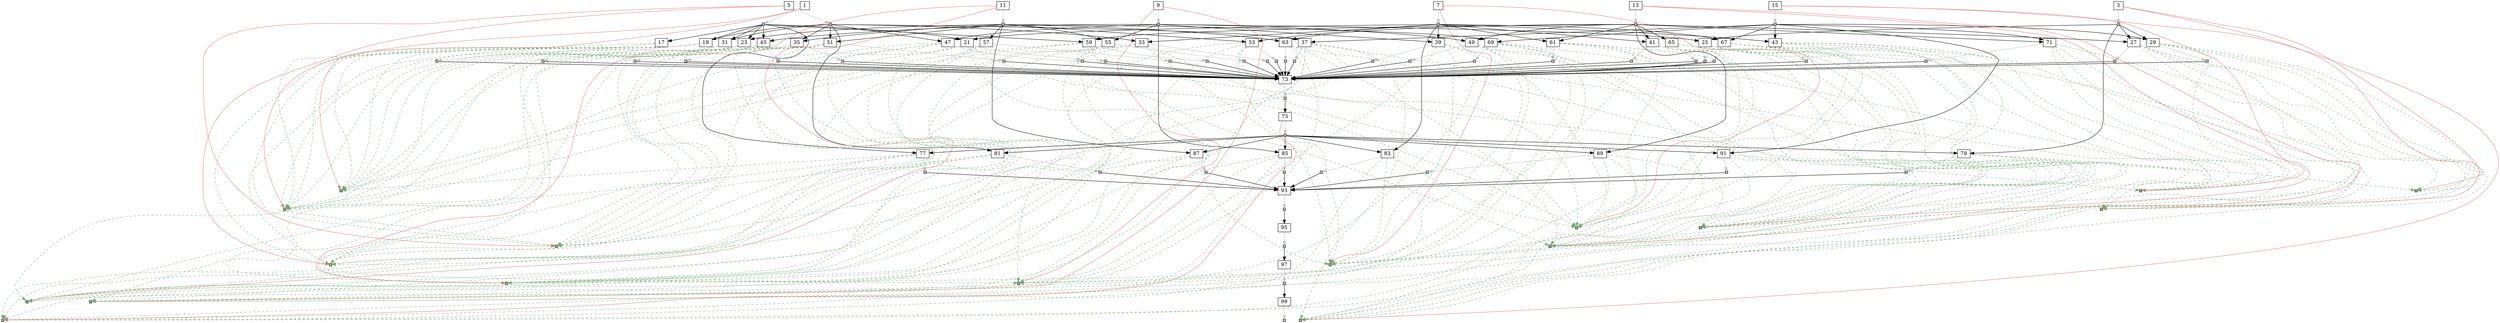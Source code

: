 strict digraph  {
	node [label="\N"];
	1	 [height=0,
		shape=rect,
		size=13.42,
		width=0];
	2	 [fillcolor=gray,
		height=0.1,
		label="",
		shape=rect,
		size=0,
		style=filled,
		width=0.1];
	1 -> 2	 [color=gray,
		size=12543002.0];
	101	 [fillcolor="#88bb88",
		height=0.1,
		label="",
		shape=rect,
		size=0,
		style=filled,
		width=0.1];
	1 -> 101	 [color="#dd7777",
		size=2199511.0,
		weight=0];
	102	 [fillcolor="#88bb88",
		height=0.1,
		label="",
		shape=rect,
		size=0,
		style=filled,
		width=0.1];
	1 -> 102	 [color="#dd7777",
		size=2199511.0,
		weight=0];
	17	 [height=0,
		shape=rect,
		size=10.59,
		width=0];
	2 -> 17	 [size=0];
	19	 [height=0,
		shape=rect,
		size=10.58,
		width=0];
	2 -> 19	 [size=0];
	21	 [height=0,
		shape=rect,
		size=10.55,
		width=0];
	2 -> 21	 [size=0];
	23	 [height=0,
		shape=rect,
		size=10.71,
		width=0];
	2 -> 23	 [size=0];
	31	 [height=0,
		shape=rect,
		size=10.46,
		width=0];
	2 -> 31	 [size=0];
	45	 [height=0,
		shape=rect,
		size=10.68,
		width=0];
	2 -> 45	 [size=0];
	59	 [height=0,
		shape=rect,
		size=10.68,
		width=0];
	2 -> 59	 [size=0];
	77	 [height=0,
		shape=rect,
		size=10.68,
		width=0];
	2 -> 77	 [size=0];
	3	 [height=0,
		shape=rect,
		size=13.31,
		width=0];
	4	 [fillcolor=gray,
		height=0.1,
		label="",
		shape=rect,
		size=0,
		style=filled,
		width=0.1];
	3 -> 4	 [color=gray,
		size=12576084.0];
	103	 [fillcolor="#88bb88",
		height=0.1,
		label="",
		shape=rect,
		size=0,
		style=filled,
		width=0.1];
	3 -> 103	 [color="#dd7777",
		size=2199511.0,
		weight=0];
	104	 [fillcolor="#88bb88",
		height=0.1,
		label="",
		shape=rect,
		size=0,
		style=filled,
		width=0.1];
	3 -> 104	 [color="#dd7777",
		size=2199511.0,
		weight=0];
	25	 [height=0,
		shape=rect,
		size=10.46,
		width=0];
	4 -> 25	 [size=0];
	27	 [height=0,
		shape=rect,
		size=10.58,
		width=0];
	4 -> 27	 [size=0];
	29	 [height=0,
		shape=rect,
		size=10.49,
		width=0];
	4 -> 29	 [size=0];
	79	 [height=0,
		shape=rect,
		size=10.75,
		width=0];
	4 -> 79	 [size=0];
	5	 [height=0,
		shape=rect,
		size=13.72,
		width=0];
	6	 [fillcolor=gray,
		height=0.1,
		label="",
		shape=rect,
		size=0,
		style=filled,
		width=0.1];
	5 -> 6	 [color=gray,
		size=12548608.0];
	105	 [fillcolor="#88bb88",
		height=0.1,
		label="",
		shape=rect,
		size=0,
		style=filled,
		width=0.1];
	5 -> 105	 [color="#dd7777",
		size=2199511.0,
		weight=0];
	106	 [fillcolor="#88bb88",
		height=0.1,
		label="",
		shape=rect,
		size=0,
		style=filled,
		width=0.1];
	5 -> 106	 [color="#dd7777",
		size=2199511.0,
		weight=0];
	6 -> 19	 [size=0];
	6 -> 31	 [size=0];
	33	 [height=0,
		shape=rect,
		size=10.54,
		width=0];
	6 -> 33	 [size=0];
	35	 [height=0,
		shape=rect,
		size=10.61,
		width=0];
	6 -> 35	 [size=0];
	37	 [height=0,
		shape=rect,
		size=10.56,
		width=0];
	6 -> 37	 [size=0];
	47	 [height=0,
		shape=rect,
		size=10.52,
		width=0];
	6 -> 47	 [size=0];
	51	 [height=0,
		shape=rect,
		size=10.78,
		width=0];
	6 -> 51	 [size=0];
	81	 [height=0,
		shape=rect,
		size=10.6,
		width=0];
	6 -> 81	 [size=0];
	7	 [height=0,
		shape=rect,
		size=13.6,
		width=0];
	8	 [fillcolor=gray,
		height=0.1,
		label="",
		shape=rect,
		size=0,
		style=filled,
		width=0.1];
	7 -> 8	 [color=gray,
		size=12562550.0];
	107	 [fillcolor="#88bb88",
		height=0.1,
		label="",
		shape=rect,
		size=0,
		style=filled,
		width=0.1];
	7 -> 107	 [color="#dd7777",
		size=2199511.0,
		weight=0];
	108	 [fillcolor="#88bb88",
		height=0.1,
		label="",
		shape=rect,
		size=0,
		style=filled,
		width=0.1];
	7 -> 108	 [color="#dd7777",
		size=2199511.0,
		weight=0];
	8 -> 21	 [size=0];
	8 -> 33	 [size=0];
	39	 [height=0,
		shape=rect,
		size=10.67,
		width=0];
	8 -> 39	 [size=0];
	41	 [height=0,
		shape=rect,
		size=10.51,
		width=0];
	8 -> 41	 [size=0];
	43	 [height=0,
		shape=rect,
		size=10.81,
		width=0];
	8 -> 43	 [size=0];
	53	 [height=0,
		shape=rect,
		size=10.62,
		width=0];
	8 -> 53	 [size=0];
	61	 [height=0,
		shape=rect,
		size=10.74,
		width=0];
	8 -> 61	 [size=0];
	67	 [height=0,
		shape=rect,
		size=10.63,
		width=0];
	8 -> 67	 [size=0];
	83	 [height=0,
		shape=rect,
		size=10.7,
		width=0];
	8 -> 83	 [size=0];
	9	 [height=0,
		shape=rect,
		size=13.77,
		width=0];
	10	 [fillcolor=gray,
		height=0.1,
		label="",
		shape=rect,
		size=0,
		style=filled,
		width=0.1];
	9 -> 10	 [color=gray,
		size=12544992.0];
	109	 [fillcolor="#88bb88",
		height=0.1,
		label="",
		shape=rect,
		size=0,
		style=filled,
		width=0.1];
	9 -> 109	 [color="#dd7777",
		size=2199511.0,
		weight=0];
	110	 [fillcolor="#88bb88",
		height=0.1,
		label="",
		shape=rect,
		size=0,
		style=filled,
		width=0.1];
	9 -> 110	 [color="#dd7777",
		size=2199511.0,
		weight=0];
	10 -> 25	 [size=0];
	10 -> 39	 [size=0];
	10 -> 45	 [size=0];
	10 -> 47	 [size=0];
	49	 [height=0,
		shape=rect,
		size=10.6,
		width=0];
	10 -> 49	 [size=0];
	55	 [height=0,
		shape=rect,
		size=10.75,
		width=0];
	10 -> 55	 [size=0];
	85	 [height=0,
		shape=rect,
		size=10.58,
		width=0];
	10 -> 85	 [size=0];
	11	 [height=0,
		shape=rect,
		size=13.4,
		width=0];
	12	 [fillcolor=gray,
		height=0.1,
		label="",
		shape=rect,
		size=0,
		style=filled,
		width=0.1];
	11 -> 12	 [color=gray,
		size=12571868.0];
	111	 [fillcolor="#88bb88",
		height=0.1,
		label="",
		shape=rect,
		size=0,
		style=filled,
		width=0.1];
	11 -> 111	 [color="#dd7777",
		size=2199511.0,
		weight=0];
	112	 [fillcolor="#88bb88",
		height=0.1,
		label="",
		shape=rect,
		size=0,
		style=filled,
		width=0.1];
	11 -> 112	 [color="#dd7777",
		size=2199511.0,
		weight=0];
	12 -> 23	 [size=0];
	12 -> 35	 [size=0];
	12 -> 51	 [size=0];
	12 -> 53	 [size=0];
	12 -> 55	 [size=0];
	57	 [height=0,
		shape=rect,
		size=10.48,
		width=0];
	12 -> 57	 [size=0];
	63	 [height=0,
		shape=rect,
		size=10.72,
		width=0];
	12 -> 63	 [size=0];
	69	 [height=0,
		shape=rect,
		size=10.68,
		width=0];
	12 -> 69	 [size=0];
	87	 [height=0,
		shape=rect,
		size=10.72,
		width=0];
	12 -> 87	 [size=0];
	13	 [height=0,
		shape=rect,
		size=13.2,
		width=0];
	14	 [fillcolor=gray,
		height=0.1,
		label="",
		shape=rect,
		size=0,
		style=filled,
		width=0.1];
	13 -> 14	 [color=gray,
		size=12589480.0];
	113	 [fillcolor="#88bb88",
		height=0.1,
		label="",
		shape=rect,
		size=0,
		style=filled,
		width=0.1];
	13 -> 113	 [color="#dd7777",
		size=2199511.0,
		weight=0];
	114	 [fillcolor="#88bb88",
		height=0.1,
		label="",
		shape=rect,
		size=0,
		style=filled,
		width=0.1];
	13 -> 114	 [color="#dd7777",
		size=2199511.0,
		weight=0];
	14 -> 27	 [size=0];
	14 -> 41	 [size=0];
	14 -> 49	 [size=0];
	14 -> 59	 [size=0];
	14 -> 61	 [size=0];
	14 -> 63	 [size=0];
	65	 [height=0,
		shape=rect,
		size=10.49,
		width=0];
	14 -> 65	 [size=0];
	71	 [height=0,
		shape=rect,
		size=10.63,
		width=0];
	14 -> 71	 [size=0];
	89	 [height=0,
		shape=rect,
		size=10.46,
		width=0];
	14 -> 89	 [size=0];
	15	 [height=0,
		shape=rect,
		size=13.44,
		width=0];
	16	 [fillcolor=gray,
		height=0.1,
		label="",
		shape=rect,
		size=0,
		style=filled,
		width=0.1];
	15 -> 16	 [color=gray,
		size=12544100.0];
	115	 [fillcolor="#88bb88",
		height=0.1,
		label="",
		shape=rect,
		size=0,
		style=filled,
		width=0.1];
	15 -> 115	 [color="#dd7777",
		size=2199511.0,
		weight=0];
	116	 [fillcolor="#88bb88",
		height=0.1,
		label="",
		shape=rect,
		size=0,
		style=filled,
		width=0.1];
	15 -> 116	 [color="#dd7777",
		size=2199511.0,
		weight=0];
	16 -> 29	 [size=0];
	16 -> 37	 [size=0];
	16 -> 43	 [size=0];
	16 -> 67	 [size=0];
	16 -> 69	 [size=0];
	16 -> 71	 [size=0];
	91	 [height=0,
		shape=rect,
		size=10.97,
		width=0];
	16 -> 91	 [size=0];
	18	 [fillcolor=gray,
		height=0.1,
		label="",
		shape=rect,
		size=0,
		style=filled,
		width=0.1];
	17 -> 18	 [color=gray,
		size=8667802.0];
	17 -> 101	 [color="#77aa77",
		size=0,
		style=dashed,
		weight=0];
	17 -> 102	 [color="#77aa77",
		size=0,
		style=dashed,
		weight=0];
	73	 [height=0,
		shape=rect,
		size=2.24,
		width=0];
	18 -> 73	 [size=346880.0];
	20	 [fillcolor=gray,
		height=0.1,
		label="",
		shape=rect,
		size=0,
		style=filled,
		width=0.1];
	19 -> 20	 [color=gray,
		size=16994026.0];
	19 -> 101	 [color="#77aa77",
		size=0,
		style=dashed,
		weight=0];
	19 -> 102	 [color="#77aa77",
		size=0,
		style=dashed,
		weight=0];
	19 -> 105	 [color="#77aa77",
		size=0,
		style=dashed,
		weight=0];
	19 -> 106	 [color="#77aa77",
		size=0,
		style=dashed,
		weight=0];
	20 -> 73	 [size=346880.0];
	22	 [fillcolor=gray,
		height=0.1,
		label="",
		shape=rect,
		size=0,
		style=filled,
		width=0.1];
	21 -> 22	 [color=gray,
		size=17007968.0];
	21 -> 101	 [color="#77aa77",
		size=0,
		style=dashed,
		weight=0];
	21 -> 102	 [color="#77aa77",
		size=0,
		style=dashed,
		weight=0];
	21 -> 107	 [color="#77aa77",
		size=0,
		style=dashed,
		weight=0];
	21 -> 108	 [color="#77aa77",
		size=0,
		style=dashed,
		weight=0];
	22 -> 73	 [size=346880.0];
	24	 [fillcolor=gray,
		height=0.1,
		label="",
		shape=rect,
		size=0,
		style=filled,
		width=0.1];
	23 -> 24	 [color=gray,
		size=17017286.0];
	23 -> 101	 [color="#77aa77",
		size=0,
		style=dashed,
		weight=0];
	23 -> 102	 [color="#77aa77",
		size=0,
		style=dashed,
		weight=0];
	23 -> 111	 [color="#77aa77",
		size=0,
		style=dashed,
		weight=0];
	23 -> 112	 [color="#77aa77",
		size=0,
		style=dashed,
		weight=0];
	24 -> 73	 [size=346880.0];
	26	 [fillcolor=gray,
		height=0.1,
		label="",
		shape=rect,
		size=0,
		style=filled,
		width=0.1];
	25 -> 26	 [color=gray,
		size=17023492.0];
	25 -> 103	 [color="#77aa77",
		size=0,
		style=dashed,
		weight=0];
	25 -> 104	 [color="#77aa77",
		size=0,
		style=dashed,
		weight=0];
	25 -> 109	 [color="#77aa77",
		size=0,
		style=dashed,
		weight=0];
	25 -> 110	 [color="#77aa77",
		size=0,
		style=dashed,
		weight=0];
	26 -> 73	 [size=346880.0];
	28	 [fillcolor=gray,
		height=0.1,
		label="",
		shape=rect,
		size=0,
		style=filled,
		width=0.1];
	27 -> 28	 [color=gray,
		size=17067980.0];
	27 -> 103	 [color="#77aa77",
		size=0,
		style=dashed,
		weight=0];
	27 -> 104	 [color="#77aa77",
		size=0,
		style=dashed,
		weight=0];
	27 -> 113	 [color="#77aa77",
		size=0,
		style=dashed,
		weight=0];
	27 -> 114	 [color="#77aa77",
		size=0,
		style=dashed,
		weight=0];
	28 -> 73	 [size=346880.0];
	30	 [fillcolor=gray,
		height=0.1,
		label="",
		shape=rect,
		size=0,
		style=filled,
		width=0.1];
	29 -> 30	 [color=gray,
		size=17022600.0];
	29 -> 103	 [color="#77aa77",
		size=0,
		style=dashed,
		weight=0];
	29 -> 104	 [color="#77aa77",
		size=0,
		style=dashed,
		weight=0];
	29 -> 115	 [color="#77aa77",
		size=0,
		style=dashed,
		weight=0];
	29 -> 116	 [color="#77aa77",
		size=0,
		style=dashed,
		weight=0];
	30 -> 73	 [size=346880.0];
	32	 [fillcolor=gray,
		height=0.1,
		label="",
		shape=rect,
		size=0,
		style=filled,
		width=0.1];
	31 -> 32	 [color=gray,
		size=16994026.0];
	31 -> 101	 [color="#77aa77",
		size=0,
		style=dashed,
		weight=0];
	31 -> 102	 [color="#77aa77",
		size=0,
		style=dashed,
		weight=0];
	31 -> 105	 [color="#77aa77",
		size=0,
		style=dashed,
		weight=0];
	31 -> 106	 [color="#77aa77",
		size=0,
		style=dashed,
		weight=0];
	32 -> 73	 [size=346880.0];
	34	 [fillcolor=gray,
		height=0.1,
		label="",
		shape=rect,
		size=0,
		style=filled,
		width=0.1];
	33 -> 34	 [color=gray,
		size=17013574.0];
	33 -> 105	 [color="#77aa77",
		size=0,
		style=dashed,
		weight=0];
	33 -> 106	 [color="#77aa77",
		size=0,
		style=dashed,
		weight=0];
	33 -> 107	 [color="#77aa77",
		size=0,
		style=dashed,
		weight=0];
	33 -> 108	 [color="#77aa77",
		size=0,
		style=dashed,
		weight=0];
	34 -> 73	 [size=346880.0];
	36	 [fillcolor=gray,
		height=0.1,
		label="",
		shape=rect,
		size=0,
		style=filled,
		width=0.1];
	35 -> 36	 [color=gray,
		size=17022892.0];
	35 -> 105	 [color="#77aa77",
		size=0,
		style=dashed,
		weight=0];
	35 -> 106	 [color="#77aa77",
		size=0,
		style=dashed,
		weight=0];
	35 -> 111	 [color="#77aa77",
		size=0,
		style=dashed,
		weight=0];
	35 -> 112	 [color="#77aa77",
		size=0,
		style=dashed,
		weight=0];
	36 -> 73	 [size=346880.0];
	38	 [fillcolor=gray,
		height=0.1,
		label="",
		shape=rect,
		size=0,
		style=filled,
		width=0.1];
	37 -> 38	 [color=gray,
		size=16995124.0];
	37 -> 105	 [color="#77aa77",
		size=0,
		style=dashed,
		weight=0];
	37 -> 106	 [color="#77aa77",
		size=0,
		style=dashed,
		weight=0];
	37 -> 115	 [color="#77aa77",
		size=0,
		style=dashed,
		weight=0];
	37 -> 116	 [color="#77aa77",
		size=0,
		style=dashed,
		weight=0];
	38 -> 73	 [size=346880.0];
	40	 [fillcolor=gray,
		height=0.1,
		label="",
		shape=rect,
		size=0,
		style=filled,
		width=0.1];
	39 -> 40	 [color=gray,
		size=17009958.0];
	39 -> 107	 [color="#77aa77",
		size=0,
		style=dashed,
		weight=0];
	39 -> 108	 [color="#77aa77",
		size=0,
		style=dashed,
		weight=0];
	39 -> 109	 [color="#77aa77",
		size=0,
		style=dashed,
		weight=0];
	39 -> 110	 [color="#77aa77",
		size=0,
		style=dashed,
		weight=0];
	40 -> 73	 [size=346880.0];
	42	 [fillcolor=gray,
		height=0.1,
		label="",
		shape=rect,
		size=0,
		style=filled,
		width=0.1];
	41 -> 42	 [color=gray,
		size=17054446.0];
	41 -> 107	 [color="#77aa77",
		size=0,
		style=dashed,
		weight=0];
	41 -> 108	 [color="#77aa77",
		size=0,
		style=dashed,
		weight=0];
	41 -> 113	 [color="#77aa77",
		size=0,
		style=dashed,
		weight=0];
	41 -> 114	 [color="#77aa77",
		size=0,
		style=dashed,
		weight=0];
	42 -> 73	 [size=346880.0];
	44	 [fillcolor=gray,
		height=0.1,
		label="",
		shape=rect,
		size=0,
		style=filled,
		width=0.1];
	43 -> 44	 [color=gray,
		size=17009066.0];
	43 -> 107	 [color="#77aa77",
		size=0,
		style=dashed,
		weight=0];
	43 -> 108	 [color="#77aa77",
		size=0,
		style=dashed,
		weight=0];
	43 -> 115	 [color="#77aa77",
		size=0,
		style=dashed,
		weight=0];
	43 -> 116	 [color="#77aa77",
		size=0,
		style=dashed,
		weight=0];
	44 -> 73	 [size=346880.0];
	46	 [fillcolor=gray,
		height=0.1,
		label="",
		shape=rect,
		size=0,
		style=filled,
		width=0.1];
	45 -> 46	 [color=gray,
		size=16990410.0];
	45 -> 101	 [color="#77aa77",
		size=0,
		style=dashed,
		weight=0];
	45 -> 102	 [color="#77aa77",
		size=0,
		style=dashed,
		weight=0];
	45 -> 109	 [color="#77aa77",
		size=0,
		style=dashed,
		weight=0];
	45 -> 110	 [color="#77aa77",
		size=0,
		style=dashed,
		weight=0];
	46 -> 73	 [size=346880.0];
	48	 [fillcolor=gray,
		height=0.1,
		label="",
		shape=rect,
		size=0,
		style=filled,
		width=0.1];
	47 -> 48	 [color=gray,
		size=16996016.0];
	47 -> 105	 [color="#77aa77",
		size=0,
		style=dashed,
		weight=0];
	47 -> 106	 [color="#77aa77",
		size=0,
		style=dashed,
		weight=0];
	47 -> 109	 [color="#77aa77",
		size=0,
		style=dashed,
		weight=0];
	47 -> 110	 [color="#77aa77",
		size=0,
		style=dashed,
		weight=0];
	48 -> 73	 [size=346880.0];
	50	 [fillcolor=gray,
		height=0.1,
		label="",
		shape=rect,
		size=0,
		style=filled,
		width=0.1];
	49 -> 50	 [color=gray,
		size=17036888.0];
	49 -> 109	 [color="#77aa77",
		size=0,
		style=dashed,
		weight=0];
	49 -> 110	 [color="#77aa77",
		size=0,
		style=dashed,
		weight=0];
	49 -> 113	 [color="#77aa77",
		size=0,
		style=dashed,
		weight=0];
	49 -> 114	 [color="#77aa77",
		size=0,
		style=dashed,
		weight=0];
	50 -> 73	 [size=346880.0];
	52	 [fillcolor=gray,
		height=0.1,
		label="",
		shape=rect,
		size=0,
		style=filled,
		width=0.1];
	51 -> 52	 [color=gray,
		size=17022892.0];
	51 -> 105	 [color="#77aa77",
		size=0,
		style=dashed,
		weight=0];
	51 -> 106	 [color="#77aa77",
		size=0,
		style=dashed,
		weight=0];
	51 -> 111	 [color="#77aa77",
		size=0,
		style=dashed,
		weight=0];
	51 -> 112	 [color="#77aa77",
		size=0,
		style=dashed,
		weight=0];
	52 -> 73	 [size=346880.0];
	54	 [fillcolor=gray,
		height=0.1,
		label="",
		shape=rect,
		size=0,
		style=filled,
		width=0.1];
	53 -> 54	 [color=gray,
		size=17036834.0];
	53 -> 107	 [color="#77aa77",
		size=0,
		style=dashed,
		weight=0];
	53 -> 108	 [color="#77aa77",
		size=0,
		style=dashed,
		weight=0];
	53 -> 111	 [color="#77aa77",
		size=0,
		style=dashed,
		weight=0];
	53 -> 112	 [color="#77aa77",
		size=0,
		style=dashed,
		weight=0];
	54 -> 73	 [size=346880.0];
	56	 [fillcolor=gray,
		height=0.1,
		label="",
		shape=rect,
		size=0,
		style=filled,
		width=0.1];
	55 -> 56	 [color=gray,
		size=17019276.0];
	55 -> 109	 [color="#77aa77",
		size=0,
		style=dashed,
		weight=0];
	55 -> 110	 [color="#77aa77",
		size=0,
		style=dashed,
		weight=0];
	55 -> 111	 [color="#77aa77",
		size=0,
		style=dashed,
		weight=0];
	55 -> 112	 [color="#77aa77",
		size=0,
		style=dashed,
		weight=0];
	56 -> 73	 [size=346880.0];
	58	 [fillcolor=gray,
		height=0.1,
		label="",
		shape=rect,
		size=0,
		style=filled,
		width=0.1];
	57 -> 58	 [color=gray,
		size=8696668.0];
	57 -> 111	 [color="#77aa77",
		size=0,
		style=dashed,
		weight=0];
	57 -> 112	 [color="#77aa77",
		size=0,
		style=dashed,
		weight=0];
	58 -> 73	 [size=346880.0];
	60	 [fillcolor=gray,
		height=0.1,
		label="",
		shape=rect,
		size=0,
		style=filled,
		width=0.1];
	59 -> 60	 [color=gray,
		size=17034898.0];
	59 -> 101	 [color="#77aa77",
		size=0,
		style=dashed,
		weight=0];
	59 -> 102	 [color="#77aa77",
		size=0,
		style=dashed,
		weight=0];
	59 -> 113	 [color="#77aa77",
		size=0,
		style=dashed,
		weight=0];
	59 -> 114	 [color="#77aa77",
		size=0,
		style=dashed,
		weight=0];
	60 -> 73	 [size=346880.0];
	62	 [fillcolor=gray,
		height=0.1,
		label="",
		shape=rect,
		size=0,
		style=filled,
		width=0.1];
	61 -> 62	 [color=gray,
		size=17054446.0];
	61 -> 107	 [color="#77aa77",
		size=0,
		style=dashed,
		weight=0];
	61 -> 108	 [color="#77aa77",
		size=0,
		style=dashed,
		weight=0];
	61 -> 113	 [color="#77aa77",
		size=0,
		style=dashed,
		weight=0];
	61 -> 114	 [color="#77aa77",
		size=0,
		style=dashed,
		weight=0];
	62 -> 73	 [size=346880.0];
	64	 [fillcolor=gray,
		height=0.1,
		label="",
		shape=rect,
		size=0,
		style=filled,
		width=0.1];
	63 -> 64	 [color=gray,
		size=17063764.0];
	63 -> 111	 [color="#77aa77",
		size=0,
		style=dashed,
		weight=0];
	63 -> 112	 [color="#77aa77",
		size=0,
		style=dashed,
		weight=0];
	63 -> 113	 [color="#77aa77",
		size=0,
		style=dashed,
		weight=0];
	63 -> 114	 [color="#77aa77",
		size=0,
		style=dashed,
		weight=0];
	64 -> 73	 [size=346880.0];
	66	 [fillcolor=gray,
		height=0.1,
		label="",
		shape=rect,
		size=0,
		style=filled,
		width=0.1];
	65 -> 66	 [color=gray,
		size=8714280.0];
	65 -> 113	 [color="#77aa77",
		size=0,
		style=dashed,
		weight=0];
	65 -> 114	 [color="#77aa77",
		size=0,
		style=dashed,
		weight=0];
	66 -> 73	 [size=346880.0];
	68	 [fillcolor=gray,
		height=0.1,
		label="",
		shape=rect,
		size=0,
		style=filled,
		width=0.1];
	67 -> 68	 [color=gray,
		size=17009066.0];
	67 -> 107	 [color="#77aa77",
		size=0,
		style=dashed,
		weight=0];
	67 -> 108	 [color="#77aa77",
		size=0,
		style=dashed,
		weight=0];
	67 -> 115	 [color="#77aa77",
		size=0,
		style=dashed,
		weight=0];
	67 -> 116	 [color="#77aa77",
		size=0,
		style=dashed,
		weight=0];
	68 -> 73	 [size=346880.0];
	70	 [fillcolor=gray,
		height=0.1,
		label="",
		shape=rect,
		size=0,
		style=filled,
		width=0.1];
	69 -> 70	 [color=gray,
		size=17018384.0];
	69 -> 111	 [color="#77aa77",
		size=0,
		style=dashed,
		weight=0];
	69 -> 112	 [color="#77aa77",
		size=0,
		style=dashed,
		weight=0];
	69 -> 115	 [color="#77aa77",
		size=0,
		style=dashed,
		weight=0];
	69 -> 116	 [color="#77aa77",
		size=0,
		style=dashed,
		weight=0];
	70 -> 73	 [size=346880.0];
	72	 [fillcolor=gray,
		height=0.1,
		label="",
		shape=rect,
		size=0,
		style=filled,
		width=0.1];
	71 -> 72	 [color=gray,
		size=17035996.0];
	71 -> 113	 [color="#77aa77",
		size=0,
		style=dashed,
		weight=0];
	71 -> 114	 [color="#77aa77",
		size=0,
		style=dashed,
		weight=0];
	71 -> 115	 [color="#77aa77",
		size=0,
		style=dashed,
		weight=0];
	71 -> 116	 [color="#77aa77",
		size=0,
		style=dashed,
		weight=0];
	72 -> 73	 [size=346880.0];
	74	 [fillcolor=gray,
		height=0.1,
		label="",
		shape=rect,
		size=0,
		style=filled,
		width=0.1];
	73 -> 74	 [color=gray,
		size=6641.0];
	75	 [height=0,
		shape=rect,
		size=4.66,
		width=0];
	74 -> 75	 [size=5878.0];
	76	 [fillcolor=gray,
		height=0.1,
		label="",
		shape=rect,
		size=0,
		style=filled,
		width=0.1];
	75 -> 76	 [color=gray,
		size=1765.0];
	117	 [fillcolor="#88bb88",
		height=0.1,
		label="",
		shape=rect,
		size=0,
		style=filled,
		width=0.1];
	75 -> 117	 [color="#dd7777",
		size=2199511.0,
		weight=0];
	76 -> 77	 [size=0];
	76 -> 79	 [size=0];
	76 -> 81	 [size=0];
	76 -> 83	 [size=0];
	76 -> 85	 [size=0];
	76 -> 87	 [size=0];
	76 -> 89	 [size=0];
	76 -> 91	 [size=0];
	78	 [fillcolor=gray,
		height=0.1,
		label="",
		shape=rect,
		size=0,
		style=filled,
		width=0.1];
	77 -> 78	 [color=gray,
		size=16619467.0];
	77 -> 101	 [color="#77aa77",
		size=0,
		style=dashed,
		weight=0];
	77 -> 102	 [color="#77aa77",
		size=0,
		style=dashed,
		weight=0];
	77 -> 117	 [color="#77aa77",
		size=0,
		style=dashed,
		weight=0];
	93	 [height=0,
		shape=rect,
		size=2.48,
		width=0];
	78 -> 93	 [size=8298424.0];
	80	 [fillcolor=gray,
		height=0.1,
		label="",
		shape=rect,
		size=0,
		style=filled,
		width=0.1];
	79 -> 80	 [color=gray,
		size=16667407.0];
	79 -> 103	 [color="#77aa77",
		size=0,
		style=dashed,
		weight=0];
	79 -> 104	 [color="#77aa77",
		size=0,
		style=dashed,
		weight=0];
	79 -> 117	 [color="#77aa77",
		size=0,
		style=dashed,
		weight=0];
	80 -> 93	 [size=8313282.0];
	82	 [fillcolor=gray,
		height=0.1,
		label="",
		shape=rect,
		size=0,
		style=filled,
		width=0.1];
	81 -> 82	 [color=gray,
		size=16644939.0];
	81 -> 105	 [color="#77aa77",
		size=0,
		style=dashed,
		weight=0];
	81 -> 106	 [color="#77aa77",
		size=0,
		style=dashed,
		weight=0];
	81 -> 117	 [color="#77aa77",
		size=0,
		style=dashed,
		weight=0];
	82 -> 93	 [size=8318290.0];
	84	 [fillcolor=gray,
		height=0.1,
		label="",
		shape=rect,
		size=0,
		style=filled,
		width=0.1];
	83 -> 84	 [color=gray,
		size=16656855.0];
	83 -> 107	 [color="#77aa77",
		size=0,
		style=dashed,
		weight=0];
	83 -> 108	 [color="#77aa77",
		size=0,
		style=dashed,
		weight=0];
	83 -> 117	 [color="#77aa77",
		size=0,
		style=dashed,
		weight=0];
	84 -> 93	 [size=8316264.0];
	86	 [fillcolor=gray,
		height=0.1,
		label="",
		shape=rect,
		size=0,
		style=filled,
		width=0.1];
	85 -> 86	 [color=gray,
		size=16655513.0];
	85 -> 109	 [color="#77aa77",
		size=0,
		style=dashed,
		weight=0];
	85 -> 110	 [color="#77aa77",
		size=0,
		style=dashed,
		weight=0];
	85 -> 117	 [color="#77aa77",
		size=0,
		style=dashed,
		weight=0];
	86 -> 93	 [size=8332480.0];
	88	 [fillcolor=gray,
		height=0.1,
		label="",
		shape=rect,
		size=0,
		style=filled,
		width=0.1];
	87 -> 88	 [color=gray,
		size=16679731.0];
	87 -> 111	 [color="#77aa77",
		size=0,
		style=dashed,
		weight=0];
	87 -> 112	 [color="#77aa77",
		size=0,
		style=dashed,
		weight=0];
	87 -> 117	 [color="#77aa77",
		size=0,
		style=dashed,
		weight=0];
	88 -> 93	 [size=8329822.0];
	90	 [fillcolor=gray,
		height=0.1,
		label="",
		shape=rect,
		size=0,
		style=filled,
		width=0.1];
	89 -> 90	 [color=gray,
		size=16656531.0];
	89 -> 113	 [color="#77aa77",
		size=0,
		style=dashed,
		weight=0];
	89 -> 114	 [color="#77aa77",
		size=0,
		style=dashed,
		weight=0];
	89 -> 117	 [color="#77aa77",
		size=0,
		style=dashed,
		weight=0];
	90 -> 93	 [size=8289010.0];
	92	 [fillcolor=gray,
		height=0.1,
		label="",
		shape=rect,
		size=0,
		style=filled,
		width=0.1];
	91 -> 92	 [color=gray,
		size=16645649.0];
	91 -> 115	 [color="#77aa77",
		size=0,
		style=dashed,
		weight=0];
	91 -> 116	 [color="#77aa77",
		size=0,
		style=dashed,
		weight=0];
	91 -> 117	 [color="#77aa77",
		size=0,
		style=dashed,
		weight=0];
	92 -> 93	 [size=8323508.0];
	94	 [fillcolor=gray,
		height=0.1,
		label="",
		shape=rect,
		size=0,
		style=filled,
		width=0.1];
	93 -> 94	 [color=gray,
		size=4159.0];
	95	 [height=0,
		shape=rect,
		size=4.79,
		width=0];
	94 -> 95	 [size=2819.0];
	96	 [fillcolor=gray,
		height=0.1,
		label="",
		shape=rect,
		size=0,
		style=filled,
		width=0.1];
	95 -> 96	 [color=gray,
		size=109931870.0];
	97	 [height=0,
		shape=rect,
		size=4.88,
		width=0];
	96 -> 97	 [size=109931566.0];
	98	 [fillcolor=gray,
		height=0.1,
		label="",
		shape=rect,
		size=0,
		style=filled,
		width=0.1];
	97 -> 98	 [color=gray,
		size=2199511.0];
	99	 [height=0,
		shape=rect,
		size=0.43,
		width=0];
	98 -> 99	 [size=2199511.0];
	100	 [fillcolor=gray,
		height=0.1,
		label="",
		shape=rect,
		size=0,
		style=filled,
		width=0.1];
	99 -> 100	 [color=gray,
		size=227217.0];
}
